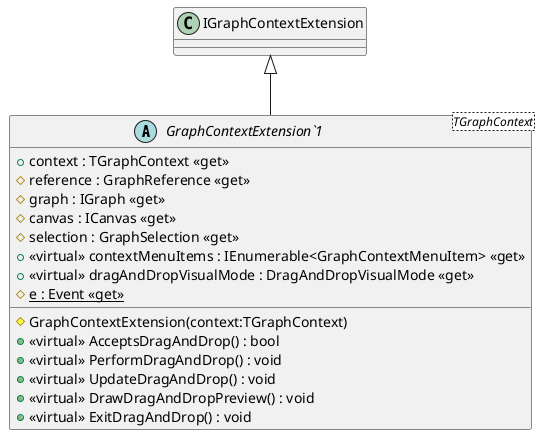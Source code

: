 @startuml
abstract class "GraphContextExtension`1"<TGraphContext> {
    # GraphContextExtension(context:TGraphContext)
    + context : TGraphContext <<get>>
    # reference : GraphReference <<get>>
    # graph : IGraph <<get>>
    # canvas : ICanvas <<get>>
    # selection : GraphSelection <<get>>
    + <<virtual>> contextMenuItems : IEnumerable<GraphContextMenuItem> <<get>>
    + <<virtual>> dragAndDropVisualMode : DragAndDropVisualMode <<get>>
    + <<virtual>> AcceptsDragAndDrop() : bool
    + <<virtual>> PerformDragAndDrop() : void
    + <<virtual>> UpdateDragAndDrop() : void
    + <<virtual>> DrawDragAndDropPreview() : void
    + <<virtual>> ExitDragAndDrop() : void
    # {static} e : Event <<get>>
}
IGraphContextExtension <|-- "GraphContextExtension`1"
@enduml

